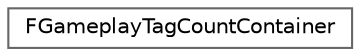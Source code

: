 digraph "Graphical Class Hierarchy"
{
 // INTERACTIVE_SVG=YES
 // LATEX_PDF_SIZE
  bgcolor="transparent";
  edge [fontname=Helvetica,fontsize=10,labelfontname=Helvetica,labelfontsize=10];
  node [fontname=Helvetica,fontsize=10,shape=box,height=0.2,width=0.4];
  rankdir="LR";
  Node0 [id="Node000000",label="FGameplayTagCountContainer",height=0.2,width=0.4,color="grey40", fillcolor="white", style="filled",URL="$d9/d53/structFGameplayTagCountContainer.html",tooltip="Struct that tracks the number/count of tag applications within it."];
}
